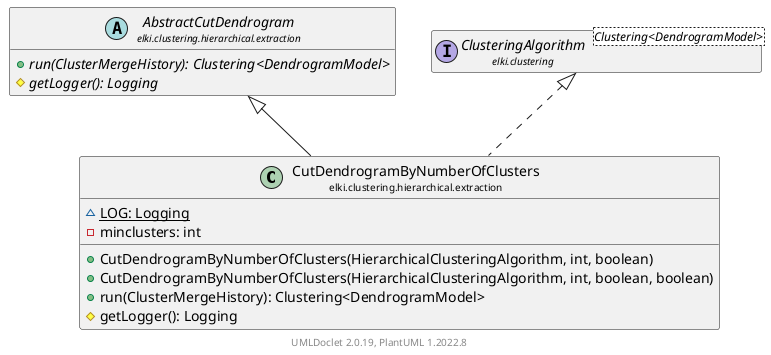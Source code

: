 @startuml
    remove .*\.(Instance|Par|Parameterizer|Factory)$
    set namespaceSeparator none
    hide empty fields
    hide empty methods

    class "<size:14>CutDendrogramByNumberOfClusters\n<size:10>elki.clustering.hierarchical.extraction" as elki.clustering.hierarchical.extraction.CutDendrogramByNumberOfClusters [[CutDendrogramByNumberOfClusters.html]] {
        {static} ~LOG: Logging
        -minclusters: int
        +CutDendrogramByNumberOfClusters(HierarchicalClusteringAlgorithm, int, boolean)
        +CutDendrogramByNumberOfClusters(HierarchicalClusteringAlgorithm, int, boolean, boolean)
        +run(ClusterMergeHistory): Clustering<DendrogramModel>
        #getLogger(): Logging
    }

    abstract class "<size:14>AbstractCutDendrogram\n<size:10>elki.clustering.hierarchical.extraction" as elki.clustering.hierarchical.extraction.AbstractCutDendrogram [[AbstractCutDendrogram.html]] {
        {abstract} +run(ClusterMergeHistory): Clustering<DendrogramModel>
        {abstract} #getLogger(): Logging
    }
    interface "<size:14>ClusteringAlgorithm\n<size:10>elki.clustering" as elki.clustering.ClusteringAlgorithm<Clustering<DendrogramModel>> [[../../ClusteringAlgorithm.html]]
    class "<size:14>CutDendrogramByNumberOfClusters.Instance\n<size:10>elki.clustering.hierarchical.extraction" as elki.clustering.hierarchical.extraction.CutDendrogramByNumberOfClusters.Instance [[CutDendrogramByNumberOfClusters.Instance.html]]
    class "<size:14>CutDendrogramByNumberOfClusters.Par\n<size:10>elki.clustering.hierarchical.extraction" as elki.clustering.hierarchical.extraction.CutDendrogramByNumberOfClusters.Par [[CutDendrogramByNumberOfClusters.Par.html]]

    elki.clustering.hierarchical.extraction.AbstractCutDendrogram <|-- elki.clustering.hierarchical.extraction.CutDendrogramByNumberOfClusters
    elki.clustering.ClusteringAlgorithm <|.. elki.clustering.hierarchical.extraction.CutDendrogramByNumberOfClusters
    elki.clustering.hierarchical.extraction.CutDendrogramByNumberOfClusters +-- elki.clustering.hierarchical.extraction.CutDendrogramByNumberOfClusters.Instance
    elki.clustering.hierarchical.extraction.CutDendrogramByNumberOfClusters +-- elki.clustering.hierarchical.extraction.CutDendrogramByNumberOfClusters.Par

    center footer UMLDoclet 2.0.19, PlantUML 1.2022.8
@enduml
